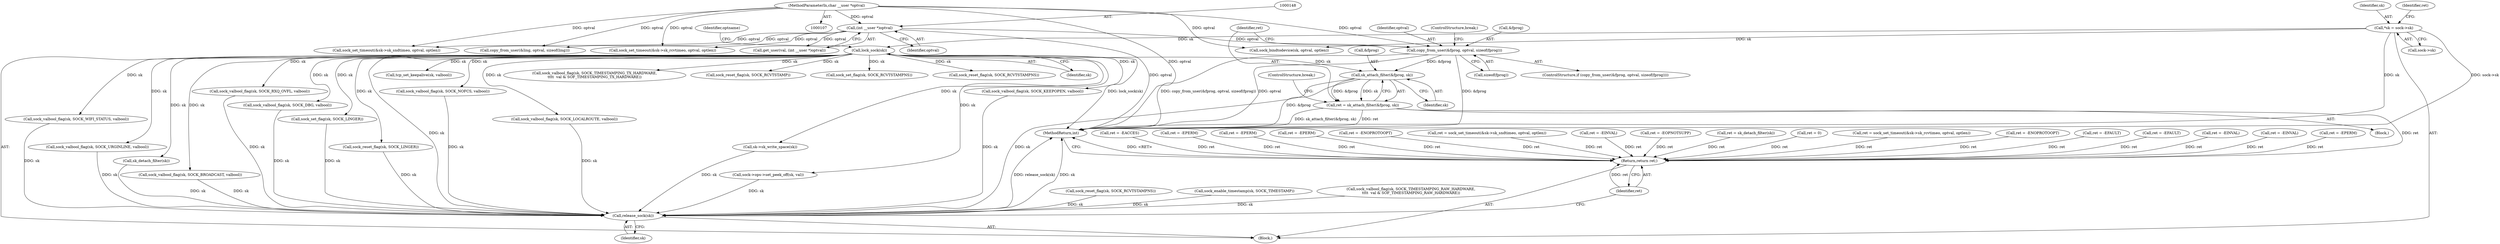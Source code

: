 digraph "0_linux_82981930125abfd39d7c8378a9cfdf5e1be2002b_0@pointer" {
"1000594" [label="(Call,sk_attach_filter(&fprog, sk))"];
"1000585" [label="(Call,copy_from_user(&fprog, optval, sizeof(fprog)))"];
"1000147" [label="(Call,(int __user *)optval)"];
"1000111" [label="(MethodParameterIn,char __user *optval)"];
"1000159" [label="(Call,lock_sock(sk))"];
"1000115" [label="(Call,*sk = sock->sk)"];
"1000592" [label="(Call,ret = sk_attach_filter(&fprog, sk))"];
"1000680" [label="(Return,return ret;)"];
"1000678" [label="(Call,release_sock(sk))"];
"1000673" [label="(Call,ret = -ENOPROTOOPT)"];
"1000558" [label="(Call,ret = sock_set_timeout(&sk->sk_sndtimeo, optval, optlen))"];
"1000667" [label="(Call,sock_valbool_flag(sk, SOCK_NOFCS, valbool))"];
"1000578" [label="(Block,)"];
"1000201" [label="(Call,sock_valbool_flag(sk, SOCK_LOCALROUTE, valbool))"];
"1000569" [label="(Call,ret = -EINVAL)"];
"1000471" [label="(Call,sock_reset_flag(sk, SOCK_RCVTSTAMPNS))"];
"1000160" [label="(Identifier,sk)"];
"1000661" [label="(Call,ret = -EOPNOTSUPP)"];
"1000598" [label="(ControlStructure,break;)"];
"1000681" [label="(Identifier,ret)"];
"1000682" [label="(MethodReturn,int)"];
"1000113" [label="(Block,)"];
"1000125" [label="(Identifier,ret)"];
"1000117" [label="(Call,sock->sk)"];
"1000145" [label="(Call,get_user(val, (int __user *)optval))"];
"1000585" [label="(Call,copy_from_user(&fprog, optval, sizeof(fprog)))"];
"1000245" [label="(Call,sk->sk_write_space(sk))"];
"1000657" [label="(Call,sock->ops->set_peek_off(sk, val))"];
"1000316" [label="(Call,sock_valbool_flag(sk, SOCK_KEEPOPEN, valbool))"];
"1000645" [label="(Call,sock_valbool_flag(sk, SOCK_WIFI_STATUS, valbool))"];
"1000116" [label="(Identifier,sk)"];
"1000322" [label="(Call,sock_valbool_flag(sk, SOCK_URGINLINE, valbool))"];
"1000132" [label="(Call,sock_bindtodevice(sk, optval, optlen))"];
"1000586" [label="(Call,&fprog)"];
"1000680" [label="(Return,return ret;)"];
"1000111" [label="(MethodParameterIn,char __user *optval)"];
"1000115" [label="(Call,*sk = sock->sk)"];
"1000600" [label="(Call,ret = sk_detach_filter(sk))"];
"1000124" [label="(Call,ret = 0)"];
"1000678" [label="(Call,release_sock(sk))"];
"1000595" [label="(Call,&fprog)"];
"1000547" [label="(Call,ret = sock_set_timeout(&sk->sk_rcvtimeo, optval, optlen))"];
"1000313" [label="(Call,tcp_set_keepalive(sk, valbool))"];
"1000195" [label="(Call,ret = -ENOPROTOOPT)"];
"1000602" [label="(Call,sk_detach_filter(sk))"];
"1000159" [label="(Call,lock_sock(sk))"];
"1000207" [label="(Call,sock_valbool_flag(sk, SOCK_BROADCAST, valbool))"];
"1000592" [label="(Call,ret = sk_attach_filter(&fprog, sk))"];
"1000147" [label="(Call,(int __user *)optval)"];
"1000589" [label="(Call,sizeof(fprog))"];
"1000486" [label="(Call,sock_valbool_flag(sk, SOCK_TIMESTAMPING_TX_HARDWARE,\n\t\t\t\t  val & SOF_TIMESTAMPING_TX_HARDWARE))"];
"1000639" [label="(Call,sock_valbool_flag(sk, SOCK_RXQ_OVFL, valbool))"];
"1000580" [label="(Call,ret = -EFAULT)"];
"1000679" [label="(Identifier,sk)"];
"1000463" [label="(Call,sock_enable_timestamp(sk, SOCK_TIMESTAMP))"];
"1000176" [label="(Call,sock_valbool_flag(sk, SOCK_DBG, valbool))"];
"1000377" [label="(Call,ret = -EFAULT)"];
"1000584" [label="(ControlStructure,if (copy_from_user(&fprog, optval, sizeof(fprog))))"];
"1000481" [label="(Call,ret = -EINVAL)"];
"1000560" [label="(Call,sock_set_timeout(&sk->sk_sndtimeo, optval, optlen))"];
"1000364" [label="(Call,ret = -EINVAL)"];
"1000593" [label="(Identifier,ret)"];
"1000419" [label="(Call,sock_set_flag(sk, SOCK_LINGER))"];
"1000588" [label="(Identifier,optval)"];
"1000468" [label="(Call,sock_reset_flag(sk, SOCK_RCVTSTAMP))"];
"1000627" [label="(Call,ret = -EPERM)"];
"1000171" [label="(Call,ret = -EACCES)"];
"1000370" [label="(Call,copy_from_user(&ling, optval, sizeof(ling)))"];
"1000594" [label="(Call,sk_attach_filter(&fprog, sk))"];
"1000549" [label="(Call,sock_set_timeout(&sk->sk_rcvtimeo, optval, optlen))"];
"1000149" [label="(Identifier,optval)"];
"1000162" [label="(Identifier,optname)"];
"1000352" [label="(Call,ret = -EPERM)"];
"1000529" [label="(Call,sock_valbool_flag(sk, SOCK_TIMESTAMPING_RAW_HARDWARE,\n\t\t\t\t  val & SOF_TIMESTAMPING_RAW_HARDWARE))"];
"1000254" [label="(Call,ret = -EPERM)"];
"1000597" [label="(Identifier,sk)"];
"1000300" [label="(Call,ret = -EPERM)"];
"1000457" [label="(Call,sock_set_flag(sk, SOCK_RCVTSTAMPNS))"];
"1000453" [label="(Call,sock_reset_flag(sk, SOCK_RCVTSTAMPNS))"];
"1000591" [label="(ControlStructure,break;)"];
"1000387" [label="(Call,sock_reset_flag(sk, SOCK_LINGER))"];
"1000594" -> "1000592"  [label="AST: "];
"1000594" -> "1000597"  [label="CFG: "];
"1000595" -> "1000594"  [label="AST: "];
"1000597" -> "1000594"  [label="AST: "];
"1000592" -> "1000594"  [label="CFG: "];
"1000594" -> "1000682"  [label="DDG: &fprog"];
"1000594" -> "1000592"  [label="DDG: &fprog"];
"1000594" -> "1000592"  [label="DDG: sk"];
"1000585" -> "1000594"  [label="DDG: &fprog"];
"1000159" -> "1000594"  [label="DDG: sk"];
"1000594" -> "1000678"  [label="DDG: sk"];
"1000585" -> "1000584"  [label="AST: "];
"1000585" -> "1000589"  [label="CFG: "];
"1000586" -> "1000585"  [label="AST: "];
"1000588" -> "1000585"  [label="AST: "];
"1000589" -> "1000585"  [label="AST: "];
"1000591" -> "1000585"  [label="CFG: "];
"1000593" -> "1000585"  [label="CFG: "];
"1000585" -> "1000682"  [label="DDG: optval"];
"1000585" -> "1000682"  [label="DDG: &fprog"];
"1000585" -> "1000682"  [label="DDG: copy_from_user(&fprog, optval, sizeof(fprog))"];
"1000147" -> "1000585"  [label="DDG: optval"];
"1000111" -> "1000585"  [label="DDG: optval"];
"1000147" -> "1000145"  [label="AST: "];
"1000147" -> "1000149"  [label="CFG: "];
"1000148" -> "1000147"  [label="AST: "];
"1000149" -> "1000147"  [label="AST: "];
"1000145" -> "1000147"  [label="CFG: "];
"1000147" -> "1000682"  [label="DDG: optval"];
"1000147" -> "1000145"  [label="DDG: optval"];
"1000111" -> "1000147"  [label="DDG: optval"];
"1000147" -> "1000370"  [label="DDG: optval"];
"1000147" -> "1000549"  [label="DDG: optval"];
"1000147" -> "1000560"  [label="DDG: optval"];
"1000111" -> "1000107"  [label="AST: "];
"1000111" -> "1000682"  [label="DDG: optval"];
"1000111" -> "1000132"  [label="DDG: optval"];
"1000111" -> "1000370"  [label="DDG: optval"];
"1000111" -> "1000549"  [label="DDG: optval"];
"1000111" -> "1000560"  [label="DDG: optval"];
"1000159" -> "1000113"  [label="AST: "];
"1000159" -> "1000160"  [label="CFG: "];
"1000160" -> "1000159"  [label="AST: "];
"1000162" -> "1000159"  [label="CFG: "];
"1000159" -> "1000682"  [label="DDG: lock_sock(sk)"];
"1000115" -> "1000159"  [label="DDG: sk"];
"1000159" -> "1000176"  [label="DDG: sk"];
"1000159" -> "1000201"  [label="DDG: sk"];
"1000159" -> "1000207"  [label="DDG: sk"];
"1000159" -> "1000245"  [label="DDG: sk"];
"1000159" -> "1000313"  [label="DDG: sk"];
"1000159" -> "1000316"  [label="DDG: sk"];
"1000159" -> "1000322"  [label="DDG: sk"];
"1000159" -> "1000387"  [label="DDG: sk"];
"1000159" -> "1000419"  [label="DDG: sk"];
"1000159" -> "1000453"  [label="DDG: sk"];
"1000159" -> "1000457"  [label="DDG: sk"];
"1000159" -> "1000468"  [label="DDG: sk"];
"1000159" -> "1000486"  [label="DDG: sk"];
"1000159" -> "1000602"  [label="DDG: sk"];
"1000159" -> "1000639"  [label="DDG: sk"];
"1000159" -> "1000645"  [label="DDG: sk"];
"1000159" -> "1000657"  [label="DDG: sk"];
"1000159" -> "1000667"  [label="DDG: sk"];
"1000159" -> "1000678"  [label="DDG: sk"];
"1000115" -> "1000113"  [label="AST: "];
"1000115" -> "1000117"  [label="CFG: "];
"1000116" -> "1000115"  [label="AST: "];
"1000117" -> "1000115"  [label="AST: "];
"1000125" -> "1000115"  [label="CFG: "];
"1000115" -> "1000682"  [label="DDG: sock->sk"];
"1000115" -> "1000682"  [label="DDG: sk"];
"1000115" -> "1000132"  [label="DDG: sk"];
"1000592" -> "1000578"  [label="AST: "];
"1000593" -> "1000592"  [label="AST: "];
"1000598" -> "1000592"  [label="CFG: "];
"1000592" -> "1000682"  [label="DDG: sk_attach_filter(&fprog, sk)"];
"1000592" -> "1000682"  [label="DDG: ret"];
"1000592" -> "1000680"  [label="DDG: ret"];
"1000680" -> "1000113"  [label="AST: "];
"1000680" -> "1000681"  [label="CFG: "];
"1000681" -> "1000680"  [label="AST: "];
"1000682" -> "1000680"  [label="CFG: "];
"1000680" -> "1000682"  [label="DDG: <RET>"];
"1000681" -> "1000680"  [label="DDG: ret"];
"1000364" -> "1000680"  [label="DDG: ret"];
"1000547" -> "1000680"  [label="DDG: ret"];
"1000171" -> "1000680"  [label="DDG: ret"];
"1000124" -> "1000680"  [label="DDG: ret"];
"1000254" -> "1000680"  [label="DDG: ret"];
"1000661" -> "1000680"  [label="DDG: ret"];
"1000352" -> "1000680"  [label="DDG: ret"];
"1000627" -> "1000680"  [label="DDG: ret"];
"1000300" -> "1000680"  [label="DDG: ret"];
"1000673" -> "1000680"  [label="DDG: ret"];
"1000558" -> "1000680"  [label="DDG: ret"];
"1000580" -> "1000680"  [label="DDG: ret"];
"1000195" -> "1000680"  [label="DDG: ret"];
"1000600" -> "1000680"  [label="DDG: ret"];
"1000481" -> "1000680"  [label="DDG: ret"];
"1000569" -> "1000680"  [label="DDG: ret"];
"1000377" -> "1000680"  [label="DDG: ret"];
"1000678" -> "1000113"  [label="AST: "];
"1000678" -> "1000679"  [label="CFG: "];
"1000679" -> "1000678"  [label="AST: "];
"1000681" -> "1000678"  [label="CFG: "];
"1000678" -> "1000682"  [label="DDG: release_sock(sk)"];
"1000678" -> "1000682"  [label="DDG: sk"];
"1000645" -> "1000678"  [label="DDG: sk"];
"1000639" -> "1000678"  [label="DDG: sk"];
"1000419" -> "1000678"  [label="DDG: sk"];
"1000387" -> "1000678"  [label="DDG: sk"];
"1000207" -> "1000678"  [label="DDG: sk"];
"1000529" -> "1000678"  [label="DDG: sk"];
"1000657" -> "1000678"  [label="DDG: sk"];
"1000463" -> "1000678"  [label="DDG: sk"];
"1000245" -> "1000678"  [label="DDG: sk"];
"1000471" -> "1000678"  [label="DDG: sk"];
"1000667" -> "1000678"  [label="DDG: sk"];
"1000176" -> "1000678"  [label="DDG: sk"];
"1000602" -> "1000678"  [label="DDG: sk"];
"1000322" -> "1000678"  [label="DDG: sk"];
"1000201" -> "1000678"  [label="DDG: sk"];
"1000316" -> "1000678"  [label="DDG: sk"];
}
